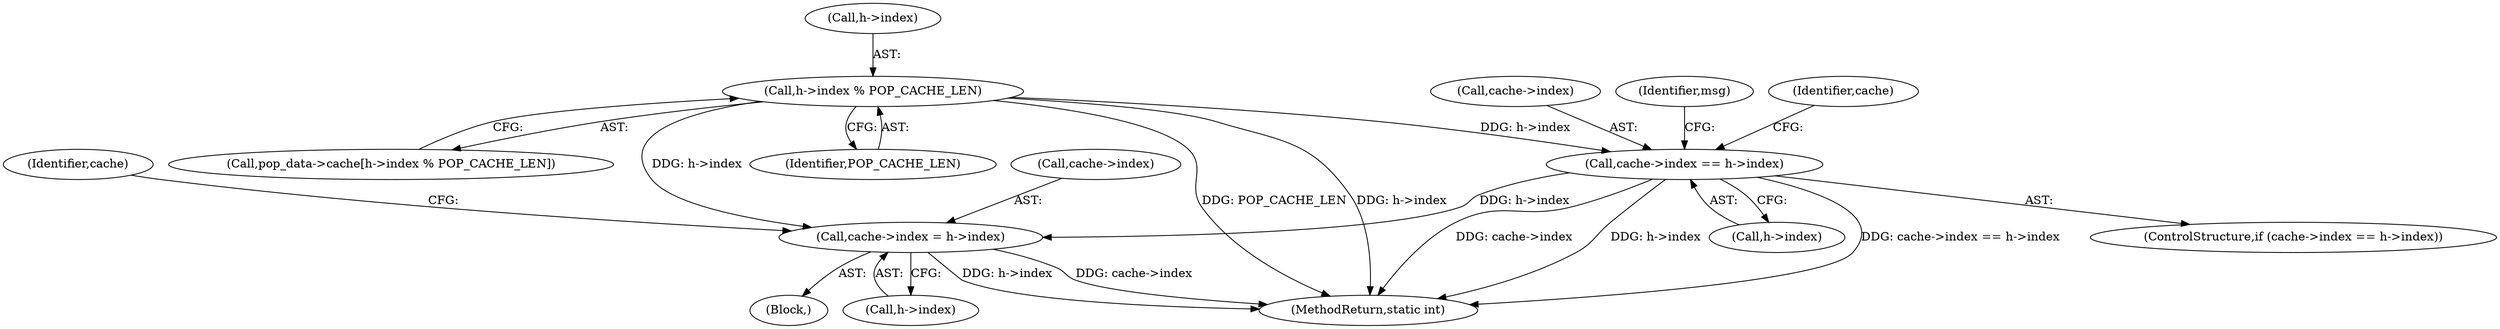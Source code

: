 digraph "0_neomutt_9bfab35522301794483f8f9ed60820bdec9be59e_2@pointer" {
"1000381" [label="(Call,cache->index = h->index)"];
"1000182" [label="(Call,cache->index == h->index)"];
"1000171" [label="(Call,h->index % POP_CACHE_LEN)"];
"1000181" [label="(ControlStructure,if (cache->index == h->index))"];
"1000385" [label="(Call,h->index)"];
"1000216" [label="(Identifier,cache)"];
"1000186" [label="(Call,h->index)"];
"1000172" [label="(Call,h->index)"];
"1000171" [label="(Call,h->index % POP_CACHE_LEN)"];
"1000538" [label="(MethodReturn,static int)"];
"1000182" [label="(Call,cache->index == h->index)"];
"1000380" [label="(Block,)"];
"1000382" [label="(Call,cache->index)"];
"1000183" [label="(Call,cache->index)"];
"1000192" [label="(Identifier,msg)"];
"1000381" [label="(Call,cache->index = h->index)"];
"1000167" [label="(Call,pop_data->cache[h->index % POP_CACHE_LEN])"];
"1000175" [label="(Identifier,POP_CACHE_LEN)"];
"1000390" [label="(Identifier,cache)"];
"1000381" -> "1000380"  [label="AST: "];
"1000381" -> "1000385"  [label="CFG: "];
"1000382" -> "1000381"  [label="AST: "];
"1000385" -> "1000381"  [label="AST: "];
"1000390" -> "1000381"  [label="CFG: "];
"1000381" -> "1000538"  [label="DDG: cache->index"];
"1000381" -> "1000538"  [label="DDG: h->index"];
"1000182" -> "1000381"  [label="DDG: h->index"];
"1000171" -> "1000381"  [label="DDG: h->index"];
"1000182" -> "1000181"  [label="AST: "];
"1000182" -> "1000186"  [label="CFG: "];
"1000183" -> "1000182"  [label="AST: "];
"1000186" -> "1000182"  [label="AST: "];
"1000192" -> "1000182"  [label="CFG: "];
"1000216" -> "1000182"  [label="CFG: "];
"1000182" -> "1000538"  [label="DDG: cache->index == h->index"];
"1000182" -> "1000538"  [label="DDG: h->index"];
"1000182" -> "1000538"  [label="DDG: cache->index"];
"1000171" -> "1000182"  [label="DDG: h->index"];
"1000171" -> "1000167"  [label="AST: "];
"1000171" -> "1000175"  [label="CFG: "];
"1000172" -> "1000171"  [label="AST: "];
"1000175" -> "1000171"  [label="AST: "];
"1000167" -> "1000171"  [label="CFG: "];
"1000171" -> "1000538"  [label="DDG: h->index"];
"1000171" -> "1000538"  [label="DDG: POP_CACHE_LEN"];
}
